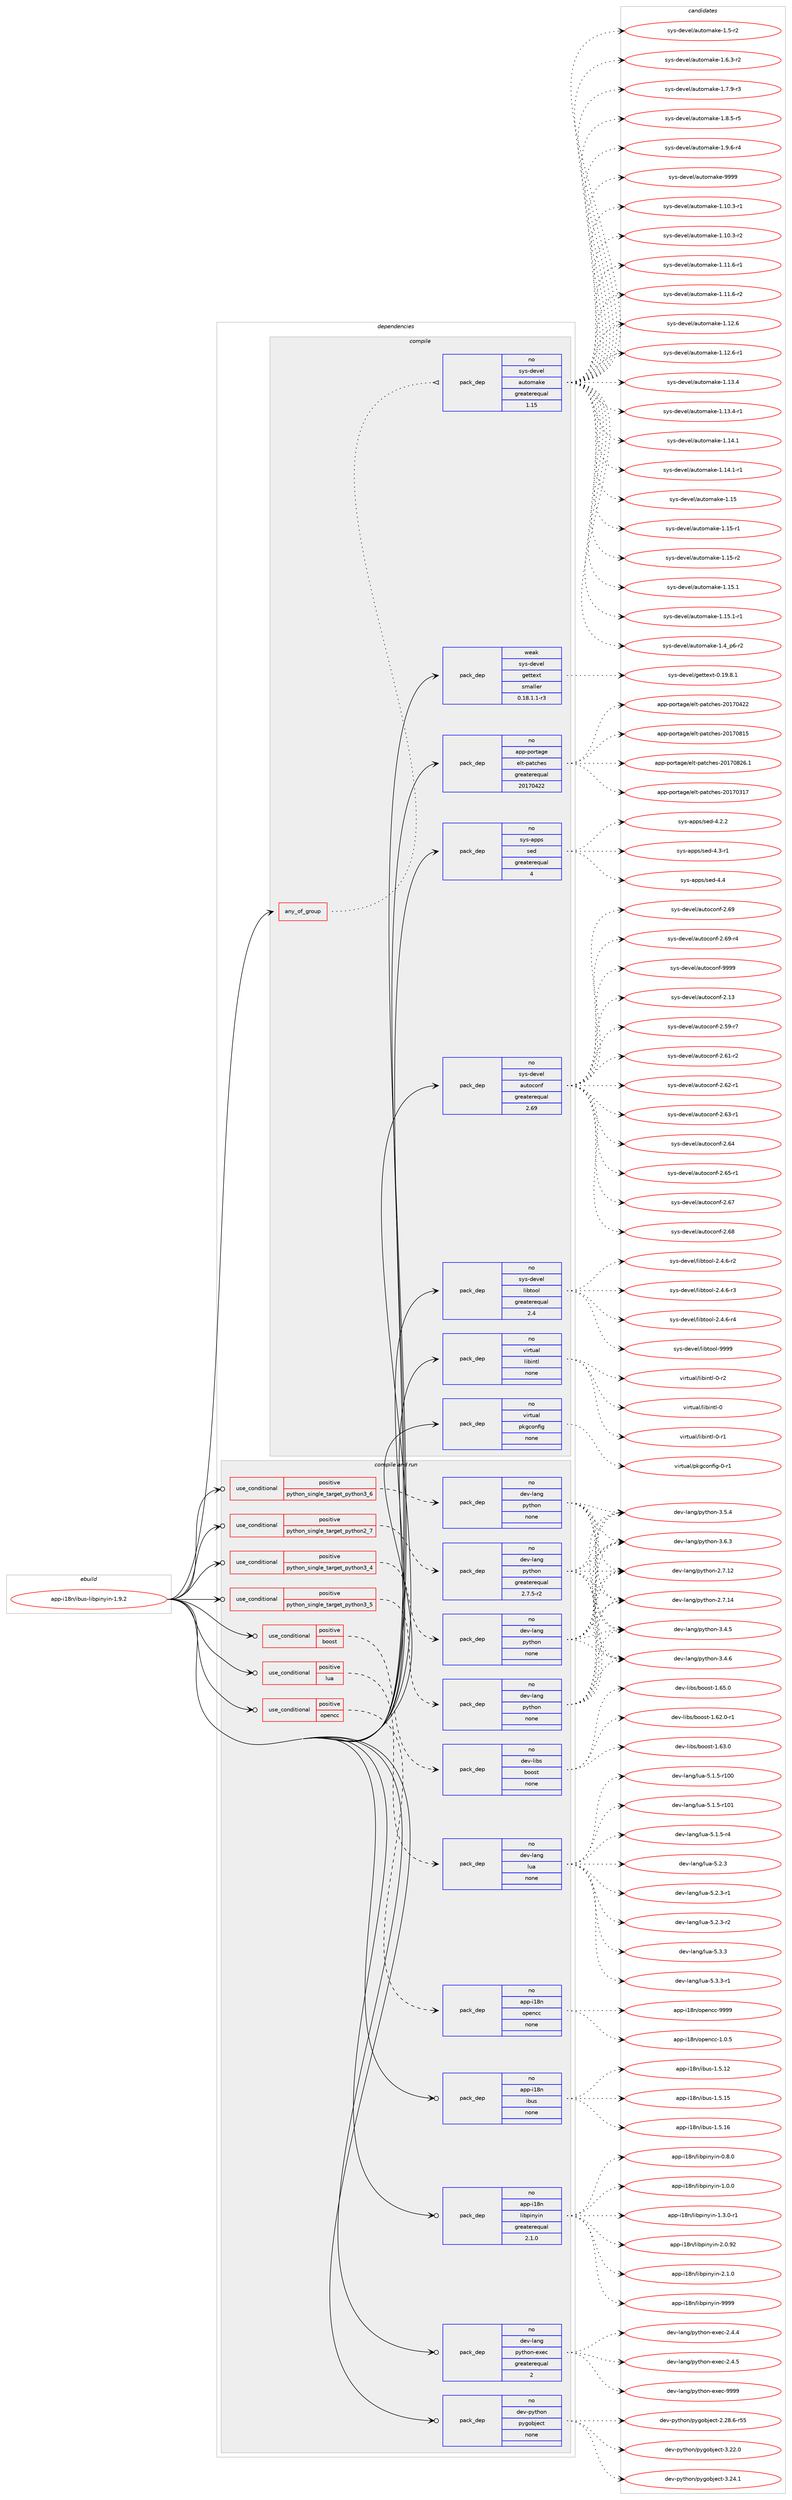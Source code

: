 digraph prolog {

# *************
# Graph options
# *************

newrank=true;
concentrate=true;
compound=true;
graph [rankdir=LR,fontname=Helvetica,fontsize=10,ranksep=1.5];#, ranksep=2.5, nodesep=0.2];
edge  [arrowhead=vee];
node  [fontname=Helvetica,fontsize=10];

# **********
# The ebuild
# **********

subgraph cluster_leftcol {
color=gray;
rank=same;
label=<<i>ebuild</i>>;
id [label="app-i18n/ibus-libpinyin-1.9.2", color=red, width=4, href="../app-i18n/ibus-libpinyin-1.9.2.svg"];
}

# ****************
# The dependencies
# ****************

subgraph cluster_midcol {
color=gray;
label=<<i>dependencies</i>>;
subgraph cluster_compile {
fillcolor="#eeeeee";
style=filled;
label=<<i>compile</i>>;
subgraph any638 {
dependency42586 [label=<<TABLE BORDER="0" CELLBORDER="1" CELLSPACING="0" CELLPADDING="4"><TR><TD CELLPADDING="10">any_of_group</TD></TR></TABLE>>, shape=none, color=red];subgraph pack30111 {
dependency42587 [label=<<TABLE BORDER="0" CELLBORDER="1" CELLSPACING="0" CELLPADDING="4" WIDTH="220"><TR><TD ROWSPAN="6" CELLPADDING="30">pack_dep</TD></TR><TR><TD WIDTH="110">no</TD></TR><TR><TD>sys-devel</TD></TR><TR><TD>automake</TD></TR><TR><TD>greaterequal</TD></TR><TR><TD>1.15</TD></TR></TABLE>>, shape=none, color=blue];
}
dependency42586:e -> dependency42587:w [weight=20,style="dotted",arrowhead="oinv"];
}
id:e -> dependency42586:w [weight=20,style="solid",arrowhead="vee"];
subgraph pack30112 {
dependency42588 [label=<<TABLE BORDER="0" CELLBORDER="1" CELLSPACING="0" CELLPADDING="4" WIDTH="220"><TR><TD ROWSPAN="6" CELLPADDING="30">pack_dep</TD></TR><TR><TD WIDTH="110">no</TD></TR><TR><TD>app-portage</TD></TR><TR><TD>elt-patches</TD></TR><TR><TD>greaterequal</TD></TR><TR><TD>20170422</TD></TR></TABLE>>, shape=none, color=blue];
}
id:e -> dependency42588:w [weight=20,style="solid",arrowhead="vee"];
subgraph pack30113 {
dependency42589 [label=<<TABLE BORDER="0" CELLBORDER="1" CELLSPACING="0" CELLPADDING="4" WIDTH="220"><TR><TD ROWSPAN="6" CELLPADDING="30">pack_dep</TD></TR><TR><TD WIDTH="110">no</TD></TR><TR><TD>sys-apps</TD></TR><TR><TD>sed</TD></TR><TR><TD>greaterequal</TD></TR><TR><TD>4</TD></TR></TABLE>>, shape=none, color=blue];
}
id:e -> dependency42589:w [weight=20,style="solid",arrowhead="vee"];
subgraph pack30114 {
dependency42590 [label=<<TABLE BORDER="0" CELLBORDER="1" CELLSPACING="0" CELLPADDING="4" WIDTH="220"><TR><TD ROWSPAN="6" CELLPADDING="30">pack_dep</TD></TR><TR><TD WIDTH="110">no</TD></TR><TR><TD>sys-devel</TD></TR><TR><TD>autoconf</TD></TR><TR><TD>greaterequal</TD></TR><TR><TD>2.69</TD></TR></TABLE>>, shape=none, color=blue];
}
id:e -> dependency42590:w [weight=20,style="solid",arrowhead="vee"];
subgraph pack30115 {
dependency42591 [label=<<TABLE BORDER="0" CELLBORDER="1" CELLSPACING="0" CELLPADDING="4" WIDTH="220"><TR><TD ROWSPAN="6" CELLPADDING="30">pack_dep</TD></TR><TR><TD WIDTH="110">no</TD></TR><TR><TD>sys-devel</TD></TR><TR><TD>libtool</TD></TR><TR><TD>greaterequal</TD></TR><TR><TD>2.4</TD></TR></TABLE>>, shape=none, color=blue];
}
id:e -> dependency42591:w [weight=20,style="solid",arrowhead="vee"];
subgraph pack30116 {
dependency42592 [label=<<TABLE BORDER="0" CELLBORDER="1" CELLSPACING="0" CELLPADDING="4" WIDTH="220"><TR><TD ROWSPAN="6" CELLPADDING="30">pack_dep</TD></TR><TR><TD WIDTH="110">no</TD></TR><TR><TD>virtual</TD></TR><TR><TD>libintl</TD></TR><TR><TD>none</TD></TR><TR><TD></TD></TR></TABLE>>, shape=none, color=blue];
}
id:e -> dependency42592:w [weight=20,style="solid",arrowhead="vee"];
subgraph pack30117 {
dependency42593 [label=<<TABLE BORDER="0" CELLBORDER="1" CELLSPACING="0" CELLPADDING="4" WIDTH="220"><TR><TD ROWSPAN="6" CELLPADDING="30">pack_dep</TD></TR><TR><TD WIDTH="110">no</TD></TR><TR><TD>virtual</TD></TR><TR><TD>pkgconfig</TD></TR><TR><TD>none</TD></TR><TR><TD></TD></TR></TABLE>>, shape=none, color=blue];
}
id:e -> dependency42593:w [weight=20,style="solid",arrowhead="vee"];
subgraph pack30118 {
dependency42594 [label=<<TABLE BORDER="0" CELLBORDER="1" CELLSPACING="0" CELLPADDING="4" WIDTH="220"><TR><TD ROWSPAN="6" CELLPADDING="30">pack_dep</TD></TR><TR><TD WIDTH="110">weak</TD></TR><TR><TD>sys-devel</TD></TR><TR><TD>gettext</TD></TR><TR><TD>smaller</TD></TR><TR><TD>0.18.1.1-r3</TD></TR></TABLE>>, shape=none, color=blue];
}
id:e -> dependency42594:w [weight=20,style="solid",arrowhead="vee"];
}
subgraph cluster_compileandrun {
fillcolor="#eeeeee";
style=filled;
label=<<i>compile and run</i>>;
subgraph cond11817 {
dependency42595 [label=<<TABLE BORDER="0" CELLBORDER="1" CELLSPACING="0" CELLPADDING="4"><TR><TD ROWSPAN="3" CELLPADDING="10">use_conditional</TD></TR><TR><TD>positive</TD></TR><TR><TD>boost</TD></TR></TABLE>>, shape=none, color=red];
subgraph pack30119 {
dependency42596 [label=<<TABLE BORDER="0" CELLBORDER="1" CELLSPACING="0" CELLPADDING="4" WIDTH="220"><TR><TD ROWSPAN="6" CELLPADDING="30">pack_dep</TD></TR><TR><TD WIDTH="110">no</TD></TR><TR><TD>dev-libs</TD></TR><TR><TD>boost</TD></TR><TR><TD>none</TD></TR><TR><TD></TD></TR></TABLE>>, shape=none, color=blue];
}
dependency42595:e -> dependency42596:w [weight=20,style="dashed",arrowhead="vee"];
}
id:e -> dependency42595:w [weight=20,style="solid",arrowhead="odotvee"];
subgraph cond11818 {
dependency42597 [label=<<TABLE BORDER="0" CELLBORDER="1" CELLSPACING="0" CELLPADDING="4"><TR><TD ROWSPAN="3" CELLPADDING="10">use_conditional</TD></TR><TR><TD>positive</TD></TR><TR><TD>lua</TD></TR></TABLE>>, shape=none, color=red];
subgraph pack30120 {
dependency42598 [label=<<TABLE BORDER="0" CELLBORDER="1" CELLSPACING="0" CELLPADDING="4" WIDTH="220"><TR><TD ROWSPAN="6" CELLPADDING="30">pack_dep</TD></TR><TR><TD WIDTH="110">no</TD></TR><TR><TD>dev-lang</TD></TR><TR><TD>lua</TD></TR><TR><TD>none</TD></TR><TR><TD></TD></TR></TABLE>>, shape=none, color=blue];
}
dependency42597:e -> dependency42598:w [weight=20,style="dashed",arrowhead="vee"];
}
id:e -> dependency42597:w [weight=20,style="solid",arrowhead="odotvee"];
subgraph cond11819 {
dependency42599 [label=<<TABLE BORDER="0" CELLBORDER="1" CELLSPACING="0" CELLPADDING="4"><TR><TD ROWSPAN="3" CELLPADDING="10">use_conditional</TD></TR><TR><TD>positive</TD></TR><TR><TD>opencc</TD></TR></TABLE>>, shape=none, color=red];
subgraph pack30121 {
dependency42600 [label=<<TABLE BORDER="0" CELLBORDER="1" CELLSPACING="0" CELLPADDING="4" WIDTH="220"><TR><TD ROWSPAN="6" CELLPADDING="30">pack_dep</TD></TR><TR><TD WIDTH="110">no</TD></TR><TR><TD>app-i18n</TD></TR><TR><TD>opencc</TD></TR><TR><TD>none</TD></TR><TR><TD></TD></TR></TABLE>>, shape=none, color=blue];
}
dependency42599:e -> dependency42600:w [weight=20,style="dashed",arrowhead="vee"];
}
id:e -> dependency42599:w [weight=20,style="solid",arrowhead="odotvee"];
subgraph cond11820 {
dependency42601 [label=<<TABLE BORDER="0" CELLBORDER="1" CELLSPACING="0" CELLPADDING="4"><TR><TD ROWSPAN="3" CELLPADDING="10">use_conditional</TD></TR><TR><TD>positive</TD></TR><TR><TD>python_single_target_python2_7</TD></TR></TABLE>>, shape=none, color=red];
subgraph pack30122 {
dependency42602 [label=<<TABLE BORDER="0" CELLBORDER="1" CELLSPACING="0" CELLPADDING="4" WIDTH="220"><TR><TD ROWSPAN="6" CELLPADDING="30">pack_dep</TD></TR><TR><TD WIDTH="110">no</TD></TR><TR><TD>dev-lang</TD></TR><TR><TD>python</TD></TR><TR><TD>greaterequal</TD></TR><TR><TD>2.7.5-r2</TD></TR></TABLE>>, shape=none, color=blue];
}
dependency42601:e -> dependency42602:w [weight=20,style="dashed",arrowhead="vee"];
}
id:e -> dependency42601:w [weight=20,style="solid",arrowhead="odotvee"];
subgraph cond11821 {
dependency42603 [label=<<TABLE BORDER="0" CELLBORDER="1" CELLSPACING="0" CELLPADDING="4"><TR><TD ROWSPAN="3" CELLPADDING="10">use_conditional</TD></TR><TR><TD>positive</TD></TR><TR><TD>python_single_target_python3_4</TD></TR></TABLE>>, shape=none, color=red];
subgraph pack30123 {
dependency42604 [label=<<TABLE BORDER="0" CELLBORDER="1" CELLSPACING="0" CELLPADDING="4" WIDTH="220"><TR><TD ROWSPAN="6" CELLPADDING="30">pack_dep</TD></TR><TR><TD WIDTH="110">no</TD></TR><TR><TD>dev-lang</TD></TR><TR><TD>python</TD></TR><TR><TD>none</TD></TR><TR><TD></TD></TR></TABLE>>, shape=none, color=blue];
}
dependency42603:e -> dependency42604:w [weight=20,style="dashed",arrowhead="vee"];
}
id:e -> dependency42603:w [weight=20,style="solid",arrowhead="odotvee"];
subgraph cond11822 {
dependency42605 [label=<<TABLE BORDER="0" CELLBORDER="1" CELLSPACING="0" CELLPADDING="4"><TR><TD ROWSPAN="3" CELLPADDING="10">use_conditional</TD></TR><TR><TD>positive</TD></TR><TR><TD>python_single_target_python3_5</TD></TR></TABLE>>, shape=none, color=red];
subgraph pack30124 {
dependency42606 [label=<<TABLE BORDER="0" CELLBORDER="1" CELLSPACING="0" CELLPADDING="4" WIDTH="220"><TR><TD ROWSPAN="6" CELLPADDING="30">pack_dep</TD></TR><TR><TD WIDTH="110">no</TD></TR><TR><TD>dev-lang</TD></TR><TR><TD>python</TD></TR><TR><TD>none</TD></TR><TR><TD></TD></TR></TABLE>>, shape=none, color=blue];
}
dependency42605:e -> dependency42606:w [weight=20,style="dashed",arrowhead="vee"];
}
id:e -> dependency42605:w [weight=20,style="solid",arrowhead="odotvee"];
subgraph cond11823 {
dependency42607 [label=<<TABLE BORDER="0" CELLBORDER="1" CELLSPACING="0" CELLPADDING="4"><TR><TD ROWSPAN="3" CELLPADDING="10">use_conditional</TD></TR><TR><TD>positive</TD></TR><TR><TD>python_single_target_python3_6</TD></TR></TABLE>>, shape=none, color=red];
subgraph pack30125 {
dependency42608 [label=<<TABLE BORDER="0" CELLBORDER="1" CELLSPACING="0" CELLPADDING="4" WIDTH="220"><TR><TD ROWSPAN="6" CELLPADDING="30">pack_dep</TD></TR><TR><TD WIDTH="110">no</TD></TR><TR><TD>dev-lang</TD></TR><TR><TD>python</TD></TR><TR><TD>none</TD></TR><TR><TD></TD></TR></TABLE>>, shape=none, color=blue];
}
dependency42607:e -> dependency42608:w [weight=20,style="dashed",arrowhead="vee"];
}
id:e -> dependency42607:w [weight=20,style="solid",arrowhead="odotvee"];
subgraph pack30126 {
dependency42609 [label=<<TABLE BORDER="0" CELLBORDER="1" CELLSPACING="0" CELLPADDING="4" WIDTH="220"><TR><TD ROWSPAN="6" CELLPADDING="30">pack_dep</TD></TR><TR><TD WIDTH="110">no</TD></TR><TR><TD>app-i18n</TD></TR><TR><TD>ibus</TD></TR><TR><TD>none</TD></TR><TR><TD></TD></TR></TABLE>>, shape=none, color=blue];
}
id:e -> dependency42609:w [weight=20,style="solid",arrowhead="odotvee"];
subgraph pack30127 {
dependency42610 [label=<<TABLE BORDER="0" CELLBORDER="1" CELLSPACING="0" CELLPADDING="4" WIDTH="220"><TR><TD ROWSPAN="6" CELLPADDING="30">pack_dep</TD></TR><TR><TD WIDTH="110">no</TD></TR><TR><TD>app-i18n</TD></TR><TR><TD>libpinyin</TD></TR><TR><TD>greaterequal</TD></TR><TR><TD>2.1.0</TD></TR></TABLE>>, shape=none, color=blue];
}
id:e -> dependency42610:w [weight=20,style="solid",arrowhead="odotvee"];
subgraph pack30128 {
dependency42611 [label=<<TABLE BORDER="0" CELLBORDER="1" CELLSPACING="0" CELLPADDING="4" WIDTH="220"><TR><TD ROWSPAN="6" CELLPADDING="30">pack_dep</TD></TR><TR><TD WIDTH="110">no</TD></TR><TR><TD>dev-lang</TD></TR><TR><TD>python-exec</TD></TR><TR><TD>greaterequal</TD></TR><TR><TD>2</TD></TR></TABLE>>, shape=none, color=blue];
}
id:e -> dependency42611:w [weight=20,style="solid",arrowhead="odotvee"];
subgraph pack30129 {
dependency42612 [label=<<TABLE BORDER="0" CELLBORDER="1" CELLSPACING="0" CELLPADDING="4" WIDTH="220"><TR><TD ROWSPAN="6" CELLPADDING="30">pack_dep</TD></TR><TR><TD WIDTH="110">no</TD></TR><TR><TD>dev-python</TD></TR><TR><TD>pygobject</TD></TR><TR><TD>none</TD></TR><TR><TD></TD></TR></TABLE>>, shape=none, color=blue];
}
id:e -> dependency42612:w [weight=20,style="solid",arrowhead="odotvee"];
}
subgraph cluster_run {
fillcolor="#eeeeee";
style=filled;
label=<<i>run</i>>;
}
}

# **************
# The candidates
# **************

subgraph cluster_choices {
rank=same;
color=gray;
label=<<i>candidates</i>>;

subgraph choice30111 {
color=black;
nodesep=1;
choice11512111545100101118101108479711711611110997107101454946494846514511449 [label="sys-devel/automake-1.10.3-r1", color=red, width=4,href="../sys-devel/automake-1.10.3-r1.svg"];
choice11512111545100101118101108479711711611110997107101454946494846514511450 [label="sys-devel/automake-1.10.3-r2", color=red, width=4,href="../sys-devel/automake-1.10.3-r2.svg"];
choice11512111545100101118101108479711711611110997107101454946494946544511449 [label="sys-devel/automake-1.11.6-r1", color=red, width=4,href="../sys-devel/automake-1.11.6-r1.svg"];
choice11512111545100101118101108479711711611110997107101454946494946544511450 [label="sys-devel/automake-1.11.6-r2", color=red, width=4,href="../sys-devel/automake-1.11.6-r2.svg"];
choice1151211154510010111810110847971171161111099710710145494649504654 [label="sys-devel/automake-1.12.6", color=red, width=4,href="../sys-devel/automake-1.12.6.svg"];
choice11512111545100101118101108479711711611110997107101454946495046544511449 [label="sys-devel/automake-1.12.6-r1", color=red, width=4,href="../sys-devel/automake-1.12.6-r1.svg"];
choice1151211154510010111810110847971171161111099710710145494649514652 [label="sys-devel/automake-1.13.4", color=red, width=4,href="../sys-devel/automake-1.13.4.svg"];
choice11512111545100101118101108479711711611110997107101454946495146524511449 [label="sys-devel/automake-1.13.4-r1", color=red, width=4,href="../sys-devel/automake-1.13.4-r1.svg"];
choice1151211154510010111810110847971171161111099710710145494649524649 [label="sys-devel/automake-1.14.1", color=red, width=4,href="../sys-devel/automake-1.14.1.svg"];
choice11512111545100101118101108479711711611110997107101454946495246494511449 [label="sys-devel/automake-1.14.1-r1", color=red, width=4,href="../sys-devel/automake-1.14.1-r1.svg"];
choice115121115451001011181011084797117116111109971071014549464953 [label="sys-devel/automake-1.15", color=red, width=4,href="../sys-devel/automake-1.15.svg"];
choice1151211154510010111810110847971171161111099710710145494649534511449 [label="sys-devel/automake-1.15-r1", color=red, width=4,href="../sys-devel/automake-1.15-r1.svg"];
choice1151211154510010111810110847971171161111099710710145494649534511450 [label="sys-devel/automake-1.15-r2", color=red, width=4,href="../sys-devel/automake-1.15-r2.svg"];
choice1151211154510010111810110847971171161111099710710145494649534649 [label="sys-devel/automake-1.15.1", color=red, width=4,href="../sys-devel/automake-1.15.1.svg"];
choice11512111545100101118101108479711711611110997107101454946495346494511449 [label="sys-devel/automake-1.15.1-r1", color=red, width=4,href="../sys-devel/automake-1.15.1-r1.svg"];
choice115121115451001011181011084797117116111109971071014549465295112544511450 [label="sys-devel/automake-1.4_p6-r2", color=red, width=4,href="../sys-devel/automake-1.4_p6-r2.svg"];
choice11512111545100101118101108479711711611110997107101454946534511450 [label="sys-devel/automake-1.5-r2", color=red, width=4,href="../sys-devel/automake-1.5-r2.svg"];
choice115121115451001011181011084797117116111109971071014549465446514511450 [label="sys-devel/automake-1.6.3-r2", color=red, width=4,href="../sys-devel/automake-1.6.3-r2.svg"];
choice115121115451001011181011084797117116111109971071014549465546574511451 [label="sys-devel/automake-1.7.9-r3", color=red, width=4,href="../sys-devel/automake-1.7.9-r3.svg"];
choice115121115451001011181011084797117116111109971071014549465646534511453 [label="sys-devel/automake-1.8.5-r5", color=red, width=4,href="../sys-devel/automake-1.8.5-r5.svg"];
choice115121115451001011181011084797117116111109971071014549465746544511452 [label="sys-devel/automake-1.9.6-r4", color=red, width=4,href="../sys-devel/automake-1.9.6-r4.svg"];
choice115121115451001011181011084797117116111109971071014557575757 [label="sys-devel/automake-9999", color=red, width=4,href="../sys-devel/automake-9999.svg"];
dependency42587:e -> choice11512111545100101118101108479711711611110997107101454946494846514511449:w [style=dotted,weight="100"];
dependency42587:e -> choice11512111545100101118101108479711711611110997107101454946494846514511450:w [style=dotted,weight="100"];
dependency42587:e -> choice11512111545100101118101108479711711611110997107101454946494946544511449:w [style=dotted,weight="100"];
dependency42587:e -> choice11512111545100101118101108479711711611110997107101454946494946544511450:w [style=dotted,weight="100"];
dependency42587:e -> choice1151211154510010111810110847971171161111099710710145494649504654:w [style=dotted,weight="100"];
dependency42587:e -> choice11512111545100101118101108479711711611110997107101454946495046544511449:w [style=dotted,weight="100"];
dependency42587:e -> choice1151211154510010111810110847971171161111099710710145494649514652:w [style=dotted,weight="100"];
dependency42587:e -> choice11512111545100101118101108479711711611110997107101454946495146524511449:w [style=dotted,weight="100"];
dependency42587:e -> choice1151211154510010111810110847971171161111099710710145494649524649:w [style=dotted,weight="100"];
dependency42587:e -> choice11512111545100101118101108479711711611110997107101454946495246494511449:w [style=dotted,weight="100"];
dependency42587:e -> choice115121115451001011181011084797117116111109971071014549464953:w [style=dotted,weight="100"];
dependency42587:e -> choice1151211154510010111810110847971171161111099710710145494649534511449:w [style=dotted,weight="100"];
dependency42587:e -> choice1151211154510010111810110847971171161111099710710145494649534511450:w [style=dotted,weight="100"];
dependency42587:e -> choice1151211154510010111810110847971171161111099710710145494649534649:w [style=dotted,weight="100"];
dependency42587:e -> choice11512111545100101118101108479711711611110997107101454946495346494511449:w [style=dotted,weight="100"];
dependency42587:e -> choice115121115451001011181011084797117116111109971071014549465295112544511450:w [style=dotted,weight="100"];
dependency42587:e -> choice11512111545100101118101108479711711611110997107101454946534511450:w [style=dotted,weight="100"];
dependency42587:e -> choice115121115451001011181011084797117116111109971071014549465446514511450:w [style=dotted,weight="100"];
dependency42587:e -> choice115121115451001011181011084797117116111109971071014549465546574511451:w [style=dotted,weight="100"];
dependency42587:e -> choice115121115451001011181011084797117116111109971071014549465646534511453:w [style=dotted,weight="100"];
dependency42587:e -> choice115121115451001011181011084797117116111109971071014549465746544511452:w [style=dotted,weight="100"];
dependency42587:e -> choice115121115451001011181011084797117116111109971071014557575757:w [style=dotted,weight="100"];
}
subgraph choice30112 {
color=black;
nodesep=1;
choice97112112451121111141169710310147101108116451129711699104101115455048495548514955 [label="app-portage/elt-patches-20170317", color=red, width=4,href="../app-portage/elt-patches-20170317.svg"];
choice97112112451121111141169710310147101108116451129711699104101115455048495548525050 [label="app-portage/elt-patches-20170422", color=red, width=4,href="../app-portage/elt-patches-20170422.svg"];
choice97112112451121111141169710310147101108116451129711699104101115455048495548564953 [label="app-portage/elt-patches-20170815", color=red, width=4,href="../app-portage/elt-patches-20170815.svg"];
choice971121124511211111411697103101471011081164511297116991041011154550484955485650544649 [label="app-portage/elt-patches-20170826.1", color=red, width=4,href="../app-portage/elt-patches-20170826.1.svg"];
dependency42588:e -> choice97112112451121111141169710310147101108116451129711699104101115455048495548514955:w [style=dotted,weight="100"];
dependency42588:e -> choice97112112451121111141169710310147101108116451129711699104101115455048495548525050:w [style=dotted,weight="100"];
dependency42588:e -> choice97112112451121111141169710310147101108116451129711699104101115455048495548564953:w [style=dotted,weight="100"];
dependency42588:e -> choice971121124511211111411697103101471011081164511297116991041011154550484955485650544649:w [style=dotted,weight="100"];
}
subgraph choice30113 {
color=black;
nodesep=1;
choice115121115459711211211547115101100455246504650 [label="sys-apps/sed-4.2.2", color=red, width=4,href="../sys-apps/sed-4.2.2.svg"];
choice115121115459711211211547115101100455246514511449 [label="sys-apps/sed-4.3-r1", color=red, width=4,href="../sys-apps/sed-4.3-r1.svg"];
choice11512111545971121121154711510110045524652 [label="sys-apps/sed-4.4", color=red, width=4,href="../sys-apps/sed-4.4.svg"];
dependency42589:e -> choice115121115459711211211547115101100455246504650:w [style=dotted,weight="100"];
dependency42589:e -> choice115121115459711211211547115101100455246514511449:w [style=dotted,weight="100"];
dependency42589:e -> choice11512111545971121121154711510110045524652:w [style=dotted,weight="100"];
}
subgraph choice30114 {
color=black;
nodesep=1;
choice115121115451001011181011084797117116111991111101024550464951 [label="sys-devel/autoconf-2.13", color=red, width=4,href="../sys-devel/autoconf-2.13.svg"];
choice1151211154510010111810110847971171161119911111010245504653574511455 [label="sys-devel/autoconf-2.59-r7", color=red, width=4,href="../sys-devel/autoconf-2.59-r7.svg"];
choice1151211154510010111810110847971171161119911111010245504654494511450 [label="sys-devel/autoconf-2.61-r2", color=red, width=4,href="../sys-devel/autoconf-2.61-r2.svg"];
choice1151211154510010111810110847971171161119911111010245504654504511449 [label="sys-devel/autoconf-2.62-r1", color=red, width=4,href="../sys-devel/autoconf-2.62-r1.svg"];
choice1151211154510010111810110847971171161119911111010245504654514511449 [label="sys-devel/autoconf-2.63-r1", color=red, width=4,href="../sys-devel/autoconf-2.63-r1.svg"];
choice115121115451001011181011084797117116111991111101024550465452 [label="sys-devel/autoconf-2.64", color=red, width=4,href="../sys-devel/autoconf-2.64.svg"];
choice1151211154510010111810110847971171161119911111010245504654534511449 [label="sys-devel/autoconf-2.65-r1", color=red, width=4,href="../sys-devel/autoconf-2.65-r1.svg"];
choice115121115451001011181011084797117116111991111101024550465455 [label="sys-devel/autoconf-2.67", color=red, width=4,href="../sys-devel/autoconf-2.67.svg"];
choice115121115451001011181011084797117116111991111101024550465456 [label="sys-devel/autoconf-2.68", color=red, width=4,href="../sys-devel/autoconf-2.68.svg"];
choice115121115451001011181011084797117116111991111101024550465457 [label="sys-devel/autoconf-2.69", color=red, width=4,href="../sys-devel/autoconf-2.69.svg"];
choice1151211154510010111810110847971171161119911111010245504654574511452 [label="sys-devel/autoconf-2.69-r4", color=red, width=4,href="../sys-devel/autoconf-2.69-r4.svg"];
choice115121115451001011181011084797117116111991111101024557575757 [label="sys-devel/autoconf-9999", color=red, width=4,href="../sys-devel/autoconf-9999.svg"];
dependency42590:e -> choice115121115451001011181011084797117116111991111101024550464951:w [style=dotted,weight="100"];
dependency42590:e -> choice1151211154510010111810110847971171161119911111010245504653574511455:w [style=dotted,weight="100"];
dependency42590:e -> choice1151211154510010111810110847971171161119911111010245504654494511450:w [style=dotted,weight="100"];
dependency42590:e -> choice1151211154510010111810110847971171161119911111010245504654504511449:w [style=dotted,weight="100"];
dependency42590:e -> choice1151211154510010111810110847971171161119911111010245504654514511449:w [style=dotted,weight="100"];
dependency42590:e -> choice115121115451001011181011084797117116111991111101024550465452:w [style=dotted,weight="100"];
dependency42590:e -> choice1151211154510010111810110847971171161119911111010245504654534511449:w [style=dotted,weight="100"];
dependency42590:e -> choice115121115451001011181011084797117116111991111101024550465455:w [style=dotted,weight="100"];
dependency42590:e -> choice115121115451001011181011084797117116111991111101024550465456:w [style=dotted,weight="100"];
dependency42590:e -> choice115121115451001011181011084797117116111991111101024550465457:w [style=dotted,weight="100"];
dependency42590:e -> choice1151211154510010111810110847971171161119911111010245504654574511452:w [style=dotted,weight="100"];
dependency42590:e -> choice115121115451001011181011084797117116111991111101024557575757:w [style=dotted,weight="100"];
}
subgraph choice30115 {
color=black;
nodesep=1;
choice1151211154510010111810110847108105981161111111084550465246544511450 [label="sys-devel/libtool-2.4.6-r2", color=red, width=4,href="../sys-devel/libtool-2.4.6-r2.svg"];
choice1151211154510010111810110847108105981161111111084550465246544511451 [label="sys-devel/libtool-2.4.6-r3", color=red, width=4,href="../sys-devel/libtool-2.4.6-r3.svg"];
choice1151211154510010111810110847108105981161111111084550465246544511452 [label="sys-devel/libtool-2.4.6-r4", color=red, width=4,href="../sys-devel/libtool-2.4.6-r4.svg"];
choice1151211154510010111810110847108105981161111111084557575757 [label="sys-devel/libtool-9999", color=red, width=4,href="../sys-devel/libtool-9999.svg"];
dependency42591:e -> choice1151211154510010111810110847108105981161111111084550465246544511450:w [style=dotted,weight="100"];
dependency42591:e -> choice1151211154510010111810110847108105981161111111084550465246544511451:w [style=dotted,weight="100"];
dependency42591:e -> choice1151211154510010111810110847108105981161111111084550465246544511452:w [style=dotted,weight="100"];
dependency42591:e -> choice1151211154510010111810110847108105981161111111084557575757:w [style=dotted,weight="100"];
}
subgraph choice30116 {
color=black;
nodesep=1;
choice1181051141161179710847108105981051101161084548 [label="virtual/libintl-0", color=red, width=4,href="../virtual/libintl-0.svg"];
choice11810511411611797108471081059810511011610845484511449 [label="virtual/libintl-0-r1", color=red, width=4,href="../virtual/libintl-0-r1.svg"];
choice11810511411611797108471081059810511011610845484511450 [label="virtual/libintl-0-r2", color=red, width=4,href="../virtual/libintl-0-r2.svg"];
dependency42592:e -> choice1181051141161179710847108105981051101161084548:w [style=dotted,weight="100"];
dependency42592:e -> choice11810511411611797108471081059810511011610845484511449:w [style=dotted,weight="100"];
dependency42592:e -> choice11810511411611797108471081059810511011610845484511450:w [style=dotted,weight="100"];
}
subgraph choice30117 {
color=black;
nodesep=1;
choice11810511411611797108471121071039911111010210510345484511449 [label="virtual/pkgconfig-0-r1", color=red, width=4,href="../virtual/pkgconfig-0-r1.svg"];
dependency42593:e -> choice11810511411611797108471121071039911111010210510345484511449:w [style=dotted,weight="100"];
}
subgraph choice30118 {
color=black;
nodesep=1;
choice1151211154510010111810110847103101116116101120116454846495746564649 [label="sys-devel/gettext-0.19.8.1", color=red, width=4,href="../sys-devel/gettext-0.19.8.1.svg"];
dependency42594:e -> choice1151211154510010111810110847103101116116101120116454846495746564649:w [style=dotted,weight="100"];
}
subgraph choice30119 {
color=black;
nodesep=1;
choice10010111845108105981154798111111115116454946545046484511449 [label="dev-libs/boost-1.62.0-r1", color=red, width=4,href="../dev-libs/boost-1.62.0-r1.svg"];
choice1001011184510810598115479811111111511645494654514648 [label="dev-libs/boost-1.63.0", color=red, width=4,href="../dev-libs/boost-1.63.0.svg"];
choice1001011184510810598115479811111111511645494654534648 [label="dev-libs/boost-1.65.0", color=red, width=4,href="../dev-libs/boost-1.65.0.svg"];
dependency42596:e -> choice10010111845108105981154798111111115116454946545046484511449:w [style=dotted,weight="100"];
dependency42596:e -> choice1001011184510810598115479811111111511645494654514648:w [style=dotted,weight="100"];
dependency42596:e -> choice1001011184510810598115479811111111511645494654534648:w [style=dotted,weight="100"];
}
subgraph choice30120 {
color=black;
nodesep=1;
choice1001011184510897110103471081179745534649465345114494848 [label="dev-lang/lua-5.1.5-r100", color=red, width=4,href="../dev-lang/lua-5.1.5-r100.svg"];
choice1001011184510897110103471081179745534649465345114494849 [label="dev-lang/lua-5.1.5-r101", color=red, width=4,href="../dev-lang/lua-5.1.5-r101.svg"];
choice100101118451089711010347108117974553464946534511452 [label="dev-lang/lua-5.1.5-r4", color=red, width=4,href="../dev-lang/lua-5.1.5-r4.svg"];
choice10010111845108971101034710811797455346504651 [label="dev-lang/lua-5.2.3", color=red, width=4,href="../dev-lang/lua-5.2.3.svg"];
choice100101118451089711010347108117974553465046514511449 [label="dev-lang/lua-5.2.3-r1", color=red, width=4,href="../dev-lang/lua-5.2.3-r1.svg"];
choice100101118451089711010347108117974553465046514511450 [label="dev-lang/lua-5.2.3-r2", color=red, width=4,href="../dev-lang/lua-5.2.3-r2.svg"];
choice10010111845108971101034710811797455346514651 [label="dev-lang/lua-5.3.3", color=red, width=4,href="../dev-lang/lua-5.3.3.svg"];
choice100101118451089711010347108117974553465146514511449 [label="dev-lang/lua-5.3.3-r1", color=red, width=4,href="../dev-lang/lua-5.3.3-r1.svg"];
dependency42598:e -> choice1001011184510897110103471081179745534649465345114494848:w [style=dotted,weight="100"];
dependency42598:e -> choice1001011184510897110103471081179745534649465345114494849:w [style=dotted,weight="100"];
dependency42598:e -> choice100101118451089711010347108117974553464946534511452:w [style=dotted,weight="100"];
dependency42598:e -> choice10010111845108971101034710811797455346504651:w [style=dotted,weight="100"];
dependency42598:e -> choice100101118451089711010347108117974553465046514511449:w [style=dotted,weight="100"];
dependency42598:e -> choice100101118451089711010347108117974553465046514511450:w [style=dotted,weight="100"];
dependency42598:e -> choice10010111845108971101034710811797455346514651:w [style=dotted,weight="100"];
dependency42598:e -> choice100101118451089711010347108117974553465146514511449:w [style=dotted,weight="100"];
}
subgraph choice30121 {
color=black;
nodesep=1;
choice97112112451054956110471111121011109999454946484653 [label="app-i18n/opencc-1.0.5", color=red, width=4,href="../app-i18n/opencc-1.0.5.svg"];
choice971121124510549561104711111210111099994557575757 [label="app-i18n/opencc-9999", color=red, width=4,href="../app-i18n/opencc-9999.svg"];
dependency42600:e -> choice97112112451054956110471111121011109999454946484653:w [style=dotted,weight="100"];
dependency42600:e -> choice971121124510549561104711111210111099994557575757:w [style=dotted,weight="100"];
}
subgraph choice30122 {
color=black;
nodesep=1;
choice10010111845108971101034711212111610411111045504655464950 [label="dev-lang/python-2.7.12", color=red, width=4,href="../dev-lang/python-2.7.12.svg"];
choice10010111845108971101034711212111610411111045504655464952 [label="dev-lang/python-2.7.14", color=red, width=4,href="../dev-lang/python-2.7.14.svg"];
choice100101118451089711010347112121116104111110455146524653 [label="dev-lang/python-3.4.5", color=red, width=4,href="../dev-lang/python-3.4.5.svg"];
choice100101118451089711010347112121116104111110455146524654 [label="dev-lang/python-3.4.6", color=red, width=4,href="../dev-lang/python-3.4.6.svg"];
choice100101118451089711010347112121116104111110455146534652 [label="dev-lang/python-3.5.4", color=red, width=4,href="../dev-lang/python-3.5.4.svg"];
choice100101118451089711010347112121116104111110455146544651 [label="dev-lang/python-3.6.3", color=red, width=4,href="../dev-lang/python-3.6.3.svg"];
dependency42602:e -> choice10010111845108971101034711212111610411111045504655464950:w [style=dotted,weight="100"];
dependency42602:e -> choice10010111845108971101034711212111610411111045504655464952:w [style=dotted,weight="100"];
dependency42602:e -> choice100101118451089711010347112121116104111110455146524653:w [style=dotted,weight="100"];
dependency42602:e -> choice100101118451089711010347112121116104111110455146524654:w [style=dotted,weight="100"];
dependency42602:e -> choice100101118451089711010347112121116104111110455146534652:w [style=dotted,weight="100"];
dependency42602:e -> choice100101118451089711010347112121116104111110455146544651:w [style=dotted,weight="100"];
}
subgraph choice30123 {
color=black;
nodesep=1;
choice10010111845108971101034711212111610411111045504655464950 [label="dev-lang/python-2.7.12", color=red, width=4,href="../dev-lang/python-2.7.12.svg"];
choice10010111845108971101034711212111610411111045504655464952 [label="dev-lang/python-2.7.14", color=red, width=4,href="../dev-lang/python-2.7.14.svg"];
choice100101118451089711010347112121116104111110455146524653 [label="dev-lang/python-3.4.5", color=red, width=4,href="../dev-lang/python-3.4.5.svg"];
choice100101118451089711010347112121116104111110455146524654 [label="dev-lang/python-3.4.6", color=red, width=4,href="../dev-lang/python-3.4.6.svg"];
choice100101118451089711010347112121116104111110455146534652 [label="dev-lang/python-3.5.4", color=red, width=4,href="../dev-lang/python-3.5.4.svg"];
choice100101118451089711010347112121116104111110455146544651 [label="dev-lang/python-3.6.3", color=red, width=4,href="../dev-lang/python-3.6.3.svg"];
dependency42604:e -> choice10010111845108971101034711212111610411111045504655464950:w [style=dotted,weight="100"];
dependency42604:e -> choice10010111845108971101034711212111610411111045504655464952:w [style=dotted,weight="100"];
dependency42604:e -> choice100101118451089711010347112121116104111110455146524653:w [style=dotted,weight="100"];
dependency42604:e -> choice100101118451089711010347112121116104111110455146524654:w [style=dotted,weight="100"];
dependency42604:e -> choice100101118451089711010347112121116104111110455146534652:w [style=dotted,weight="100"];
dependency42604:e -> choice100101118451089711010347112121116104111110455146544651:w [style=dotted,weight="100"];
}
subgraph choice30124 {
color=black;
nodesep=1;
choice10010111845108971101034711212111610411111045504655464950 [label="dev-lang/python-2.7.12", color=red, width=4,href="../dev-lang/python-2.7.12.svg"];
choice10010111845108971101034711212111610411111045504655464952 [label="dev-lang/python-2.7.14", color=red, width=4,href="../dev-lang/python-2.7.14.svg"];
choice100101118451089711010347112121116104111110455146524653 [label="dev-lang/python-3.4.5", color=red, width=4,href="../dev-lang/python-3.4.5.svg"];
choice100101118451089711010347112121116104111110455146524654 [label="dev-lang/python-3.4.6", color=red, width=4,href="../dev-lang/python-3.4.6.svg"];
choice100101118451089711010347112121116104111110455146534652 [label="dev-lang/python-3.5.4", color=red, width=4,href="../dev-lang/python-3.5.4.svg"];
choice100101118451089711010347112121116104111110455146544651 [label="dev-lang/python-3.6.3", color=red, width=4,href="../dev-lang/python-3.6.3.svg"];
dependency42606:e -> choice10010111845108971101034711212111610411111045504655464950:w [style=dotted,weight="100"];
dependency42606:e -> choice10010111845108971101034711212111610411111045504655464952:w [style=dotted,weight="100"];
dependency42606:e -> choice100101118451089711010347112121116104111110455146524653:w [style=dotted,weight="100"];
dependency42606:e -> choice100101118451089711010347112121116104111110455146524654:w [style=dotted,weight="100"];
dependency42606:e -> choice100101118451089711010347112121116104111110455146534652:w [style=dotted,weight="100"];
dependency42606:e -> choice100101118451089711010347112121116104111110455146544651:w [style=dotted,weight="100"];
}
subgraph choice30125 {
color=black;
nodesep=1;
choice10010111845108971101034711212111610411111045504655464950 [label="dev-lang/python-2.7.12", color=red, width=4,href="../dev-lang/python-2.7.12.svg"];
choice10010111845108971101034711212111610411111045504655464952 [label="dev-lang/python-2.7.14", color=red, width=4,href="../dev-lang/python-2.7.14.svg"];
choice100101118451089711010347112121116104111110455146524653 [label="dev-lang/python-3.4.5", color=red, width=4,href="../dev-lang/python-3.4.5.svg"];
choice100101118451089711010347112121116104111110455146524654 [label="dev-lang/python-3.4.6", color=red, width=4,href="../dev-lang/python-3.4.6.svg"];
choice100101118451089711010347112121116104111110455146534652 [label="dev-lang/python-3.5.4", color=red, width=4,href="../dev-lang/python-3.5.4.svg"];
choice100101118451089711010347112121116104111110455146544651 [label="dev-lang/python-3.6.3", color=red, width=4,href="../dev-lang/python-3.6.3.svg"];
dependency42608:e -> choice10010111845108971101034711212111610411111045504655464950:w [style=dotted,weight="100"];
dependency42608:e -> choice10010111845108971101034711212111610411111045504655464952:w [style=dotted,weight="100"];
dependency42608:e -> choice100101118451089711010347112121116104111110455146524653:w [style=dotted,weight="100"];
dependency42608:e -> choice100101118451089711010347112121116104111110455146524654:w [style=dotted,weight="100"];
dependency42608:e -> choice100101118451089711010347112121116104111110455146534652:w [style=dotted,weight="100"];
dependency42608:e -> choice100101118451089711010347112121116104111110455146544651:w [style=dotted,weight="100"];
}
subgraph choice30126 {
color=black;
nodesep=1;
choice97112112451054956110471059811711545494653464950 [label="app-i18n/ibus-1.5.12", color=red, width=4,href="../app-i18n/ibus-1.5.12.svg"];
choice97112112451054956110471059811711545494653464953 [label="app-i18n/ibus-1.5.15", color=red, width=4,href="../app-i18n/ibus-1.5.15.svg"];
choice97112112451054956110471059811711545494653464954 [label="app-i18n/ibus-1.5.16", color=red, width=4,href="../app-i18n/ibus-1.5.16.svg"];
dependency42609:e -> choice97112112451054956110471059811711545494653464950:w [style=dotted,weight="100"];
dependency42609:e -> choice97112112451054956110471059811711545494653464953:w [style=dotted,weight="100"];
dependency42609:e -> choice97112112451054956110471059811711545494653464954:w [style=dotted,weight="100"];
}
subgraph choice30127 {
color=black;
nodesep=1;
choice971121124510549561104710810598112105110121105110454846564648 [label="app-i18n/libpinyin-0.8.0", color=red, width=4,href="../app-i18n/libpinyin-0.8.0.svg"];
choice971121124510549561104710810598112105110121105110454946484648 [label="app-i18n/libpinyin-1.0.0", color=red, width=4,href="../app-i18n/libpinyin-1.0.0.svg"];
choice9711211245105495611047108105981121051101211051104549465146484511449 [label="app-i18n/libpinyin-1.3.0-r1", color=red, width=4,href="../app-i18n/libpinyin-1.3.0-r1.svg"];
choice97112112451054956110471081059811210511012110511045504648465750 [label="app-i18n/libpinyin-2.0.92", color=red, width=4,href="../app-i18n/libpinyin-2.0.92.svg"];
choice971121124510549561104710810598112105110121105110455046494648 [label="app-i18n/libpinyin-2.1.0", color=red, width=4,href="../app-i18n/libpinyin-2.1.0.svg"];
choice9711211245105495611047108105981121051101211051104557575757 [label="app-i18n/libpinyin-9999", color=red, width=4,href="../app-i18n/libpinyin-9999.svg"];
dependency42610:e -> choice971121124510549561104710810598112105110121105110454846564648:w [style=dotted,weight="100"];
dependency42610:e -> choice971121124510549561104710810598112105110121105110454946484648:w [style=dotted,weight="100"];
dependency42610:e -> choice9711211245105495611047108105981121051101211051104549465146484511449:w [style=dotted,weight="100"];
dependency42610:e -> choice97112112451054956110471081059811210511012110511045504648465750:w [style=dotted,weight="100"];
dependency42610:e -> choice971121124510549561104710810598112105110121105110455046494648:w [style=dotted,weight="100"];
dependency42610:e -> choice9711211245105495611047108105981121051101211051104557575757:w [style=dotted,weight="100"];
}
subgraph choice30128 {
color=black;
nodesep=1;
choice1001011184510897110103471121211161041111104510112010199455046524652 [label="dev-lang/python-exec-2.4.4", color=red, width=4,href="../dev-lang/python-exec-2.4.4.svg"];
choice1001011184510897110103471121211161041111104510112010199455046524653 [label="dev-lang/python-exec-2.4.5", color=red, width=4,href="../dev-lang/python-exec-2.4.5.svg"];
choice10010111845108971101034711212111610411111045101120101994557575757 [label="dev-lang/python-exec-9999", color=red, width=4,href="../dev-lang/python-exec-9999.svg"];
dependency42611:e -> choice1001011184510897110103471121211161041111104510112010199455046524652:w [style=dotted,weight="100"];
dependency42611:e -> choice1001011184510897110103471121211161041111104510112010199455046524653:w [style=dotted,weight="100"];
dependency42611:e -> choice10010111845108971101034711212111610411111045101120101994557575757:w [style=dotted,weight="100"];
}
subgraph choice30129 {
color=black;
nodesep=1;
choice1001011184511212111610411111047112121103111981061019911645504650564654451145353 [label="dev-python/pygobject-2.28.6-r55", color=red, width=4,href="../dev-python/pygobject-2.28.6-r55.svg"];
choice1001011184511212111610411111047112121103111981061019911645514650504648 [label="dev-python/pygobject-3.22.0", color=red, width=4,href="../dev-python/pygobject-3.22.0.svg"];
choice1001011184511212111610411111047112121103111981061019911645514650524649 [label="dev-python/pygobject-3.24.1", color=red, width=4,href="../dev-python/pygobject-3.24.1.svg"];
dependency42612:e -> choice1001011184511212111610411111047112121103111981061019911645504650564654451145353:w [style=dotted,weight="100"];
dependency42612:e -> choice1001011184511212111610411111047112121103111981061019911645514650504648:w [style=dotted,weight="100"];
dependency42612:e -> choice1001011184511212111610411111047112121103111981061019911645514650524649:w [style=dotted,weight="100"];
}
}

}
